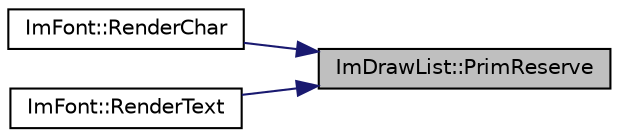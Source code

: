 digraph "ImDrawList::PrimReserve"
{
 // LATEX_PDF_SIZE
  edge [fontname="Helvetica",fontsize="10",labelfontname="Helvetica",labelfontsize="10"];
  node [fontname="Helvetica",fontsize="10",shape=record];
  rankdir="RL";
  Node1 [label="ImDrawList::PrimReserve",height=0.2,width=0.4,color="black", fillcolor="grey75", style="filled", fontcolor="black",tooltip=" "];
  Node1 -> Node2 [dir="back",color="midnightblue",fontsize="10",style="solid"];
  Node2 [label="ImFont::RenderChar",height=0.2,width=0.4,color="black", fillcolor="white", style="filled",URL="$struct_im_font.html#aa8370ddcf8d3e4e034d07de9e00fcdd1",tooltip=" "];
  Node1 -> Node3 [dir="back",color="midnightblue",fontsize="10",style="solid"];
  Node3 [label="ImFont::RenderText",height=0.2,width=0.4,color="black", fillcolor="white", style="filled",URL="$struct_im_font.html#a2877acf1cfcd964bc2e7fe600a08849e",tooltip=" "];
}
